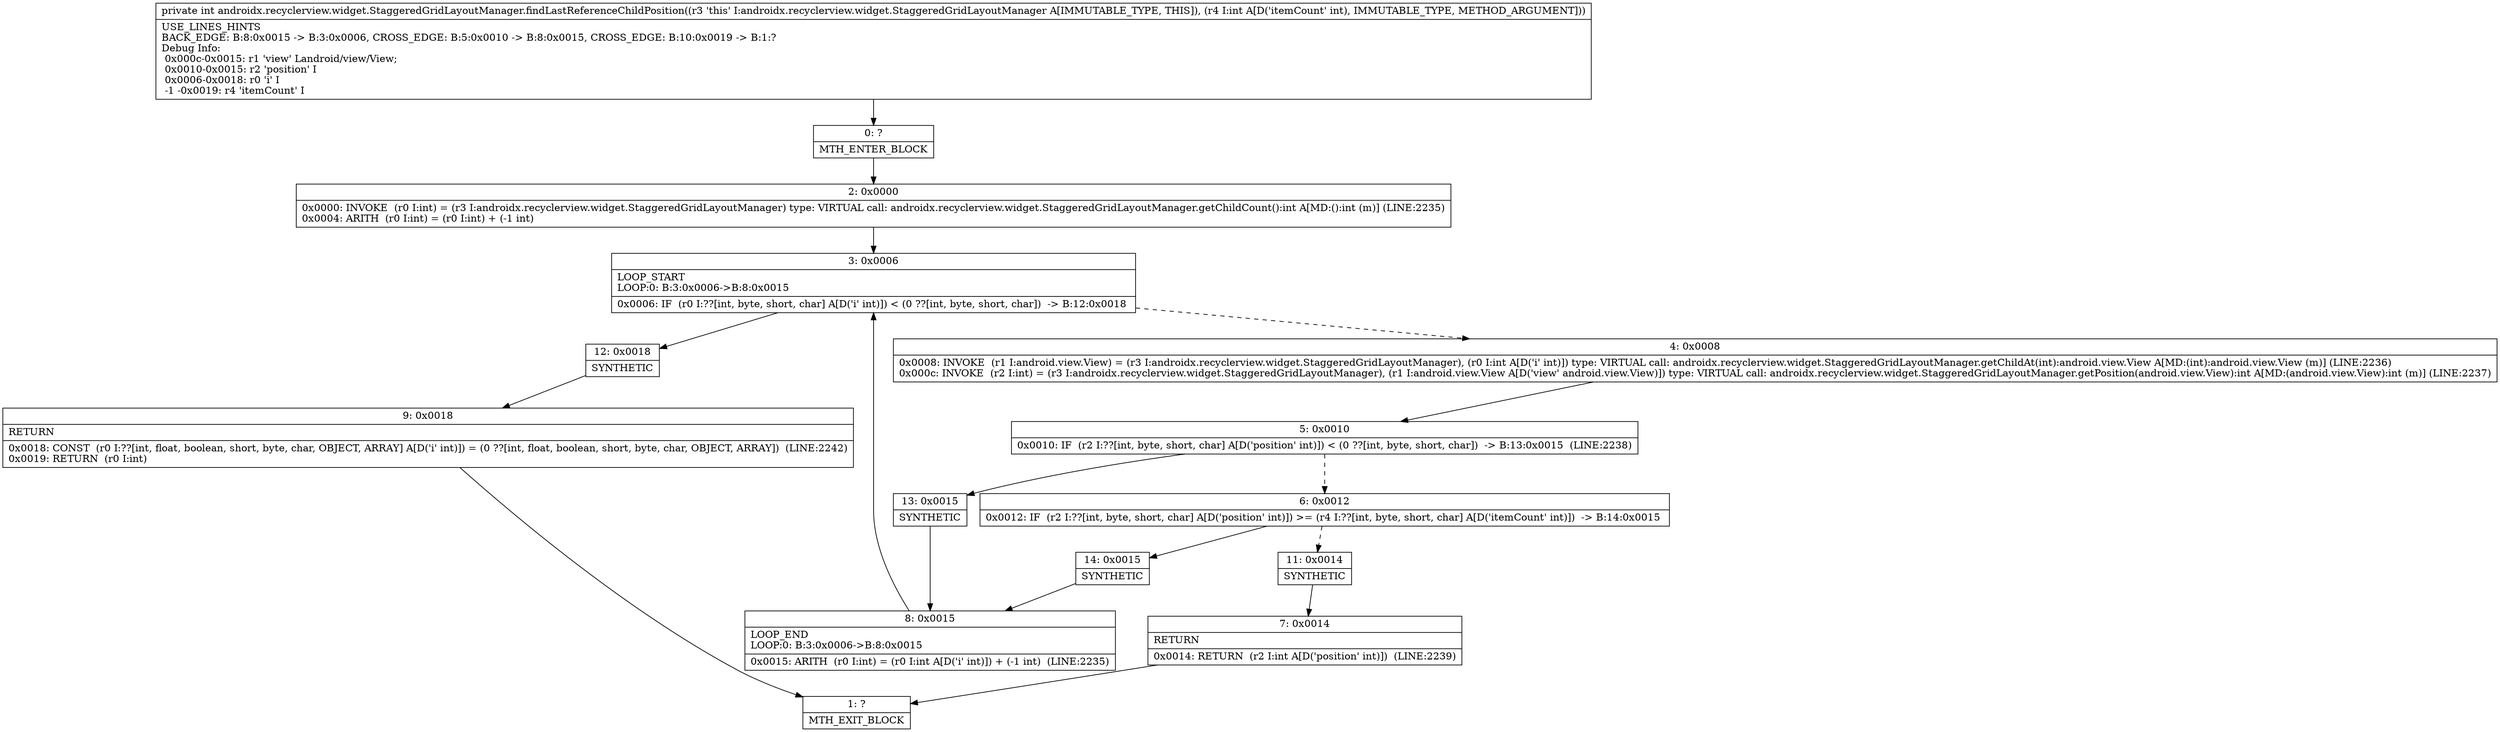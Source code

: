 digraph "CFG forandroidx.recyclerview.widget.StaggeredGridLayoutManager.findLastReferenceChildPosition(I)I" {
Node_0 [shape=record,label="{0\:\ ?|MTH_ENTER_BLOCK\l}"];
Node_2 [shape=record,label="{2\:\ 0x0000|0x0000: INVOKE  (r0 I:int) = (r3 I:androidx.recyclerview.widget.StaggeredGridLayoutManager) type: VIRTUAL call: androidx.recyclerview.widget.StaggeredGridLayoutManager.getChildCount():int A[MD:():int (m)] (LINE:2235)\l0x0004: ARITH  (r0 I:int) = (r0 I:int) + (\-1 int) \l}"];
Node_3 [shape=record,label="{3\:\ 0x0006|LOOP_START\lLOOP:0: B:3:0x0006\-\>B:8:0x0015\l|0x0006: IF  (r0 I:??[int, byte, short, char] A[D('i' int)]) \< (0 ??[int, byte, short, char])  \-\> B:12:0x0018 \l}"];
Node_4 [shape=record,label="{4\:\ 0x0008|0x0008: INVOKE  (r1 I:android.view.View) = (r3 I:androidx.recyclerview.widget.StaggeredGridLayoutManager), (r0 I:int A[D('i' int)]) type: VIRTUAL call: androidx.recyclerview.widget.StaggeredGridLayoutManager.getChildAt(int):android.view.View A[MD:(int):android.view.View (m)] (LINE:2236)\l0x000c: INVOKE  (r2 I:int) = (r3 I:androidx.recyclerview.widget.StaggeredGridLayoutManager), (r1 I:android.view.View A[D('view' android.view.View)]) type: VIRTUAL call: androidx.recyclerview.widget.StaggeredGridLayoutManager.getPosition(android.view.View):int A[MD:(android.view.View):int (m)] (LINE:2237)\l}"];
Node_5 [shape=record,label="{5\:\ 0x0010|0x0010: IF  (r2 I:??[int, byte, short, char] A[D('position' int)]) \< (0 ??[int, byte, short, char])  \-\> B:13:0x0015  (LINE:2238)\l}"];
Node_6 [shape=record,label="{6\:\ 0x0012|0x0012: IF  (r2 I:??[int, byte, short, char] A[D('position' int)]) \>= (r4 I:??[int, byte, short, char] A[D('itemCount' int)])  \-\> B:14:0x0015 \l}"];
Node_11 [shape=record,label="{11\:\ 0x0014|SYNTHETIC\l}"];
Node_7 [shape=record,label="{7\:\ 0x0014|RETURN\l|0x0014: RETURN  (r2 I:int A[D('position' int)])  (LINE:2239)\l}"];
Node_1 [shape=record,label="{1\:\ ?|MTH_EXIT_BLOCK\l}"];
Node_14 [shape=record,label="{14\:\ 0x0015|SYNTHETIC\l}"];
Node_8 [shape=record,label="{8\:\ 0x0015|LOOP_END\lLOOP:0: B:3:0x0006\-\>B:8:0x0015\l|0x0015: ARITH  (r0 I:int) = (r0 I:int A[D('i' int)]) + (\-1 int)  (LINE:2235)\l}"];
Node_13 [shape=record,label="{13\:\ 0x0015|SYNTHETIC\l}"];
Node_12 [shape=record,label="{12\:\ 0x0018|SYNTHETIC\l}"];
Node_9 [shape=record,label="{9\:\ 0x0018|RETURN\l|0x0018: CONST  (r0 I:??[int, float, boolean, short, byte, char, OBJECT, ARRAY] A[D('i' int)]) = (0 ??[int, float, boolean, short, byte, char, OBJECT, ARRAY])  (LINE:2242)\l0x0019: RETURN  (r0 I:int) \l}"];
MethodNode[shape=record,label="{private int androidx.recyclerview.widget.StaggeredGridLayoutManager.findLastReferenceChildPosition((r3 'this' I:androidx.recyclerview.widget.StaggeredGridLayoutManager A[IMMUTABLE_TYPE, THIS]), (r4 I:int A[D('itemCount' int), IMMUTABLE_TYPE, METHOD_ARGUMENT]))  | USE_LINES_HINTS\lBACK_EDGE: B:8:0x0015 \-\> B:3:0x0006, CROSS_EDGE: B:5:0x0010 \-\> B:8:0x0015, CROSS_EDGE: B:10:0x0019 \-\> B:1:?\lDebug Info:\l  0x000c\-0x0015: r1 'view' Landroid\/view\/View;\l  0x0010\-0x0015: r2 'position' I\l  0x0006\-0x0018: r0 'i' I\l  \-1 \-0x0019: r4 'itemCount' I\l}"];
MethodNode -> Node_0;Node_0 -> Node_2;
Node_2 -> Node_3;
Node_3 -> Node_4[style=dashed];
Node_3 -> Node_12;
Node_4 -> Node_5;
Node_5 -> Node_6[style=dashed];
Node_5 -> Node_13;
Node_6 -> Node_11[style=dashed];
Node_6 -> Node_14;
Node_11 -> Node_7;
Node_7 -> Node_1;
Node_14 -> Node_8;
Node_8 -> Node_3;
Node_13 -> Node_8;
Node_12 -> Node_9;
Node_9 -> Node_1;
}

